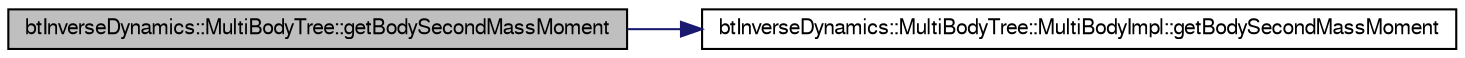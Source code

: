 digraph G
{
  bgcolor="transparent";
  edge [fontname="FreeSans",fontsize=10,labelfontname="FreeSans",labelfontsize=10];
  node [fontname="FreeSans",fontsize=10,shape=record];
  rankdir=LR;
  Node1 [label="btInverseDynamics::MultiBodyTree::getBodySecondMassMoment",height=0.2,width=0.4,color="black", fillcolor="grey75", style="filled" fontcolor="black"];
  Node1 -> Node2 [color="midnightblue",fontsize=10,style="solid"];
  Node2 [label="btInverseDynamics::MultiBodyTree::MultiBodyImpl::getBodySecondMassMoment",height=0.2,width=0.4,color="black",URL="$classbt_inverse_dynamics_1_1_multi_body_tree_1_1_multi_body_impl.html#8e530e85b355eb2bee0bdd3256529e28"];
}
